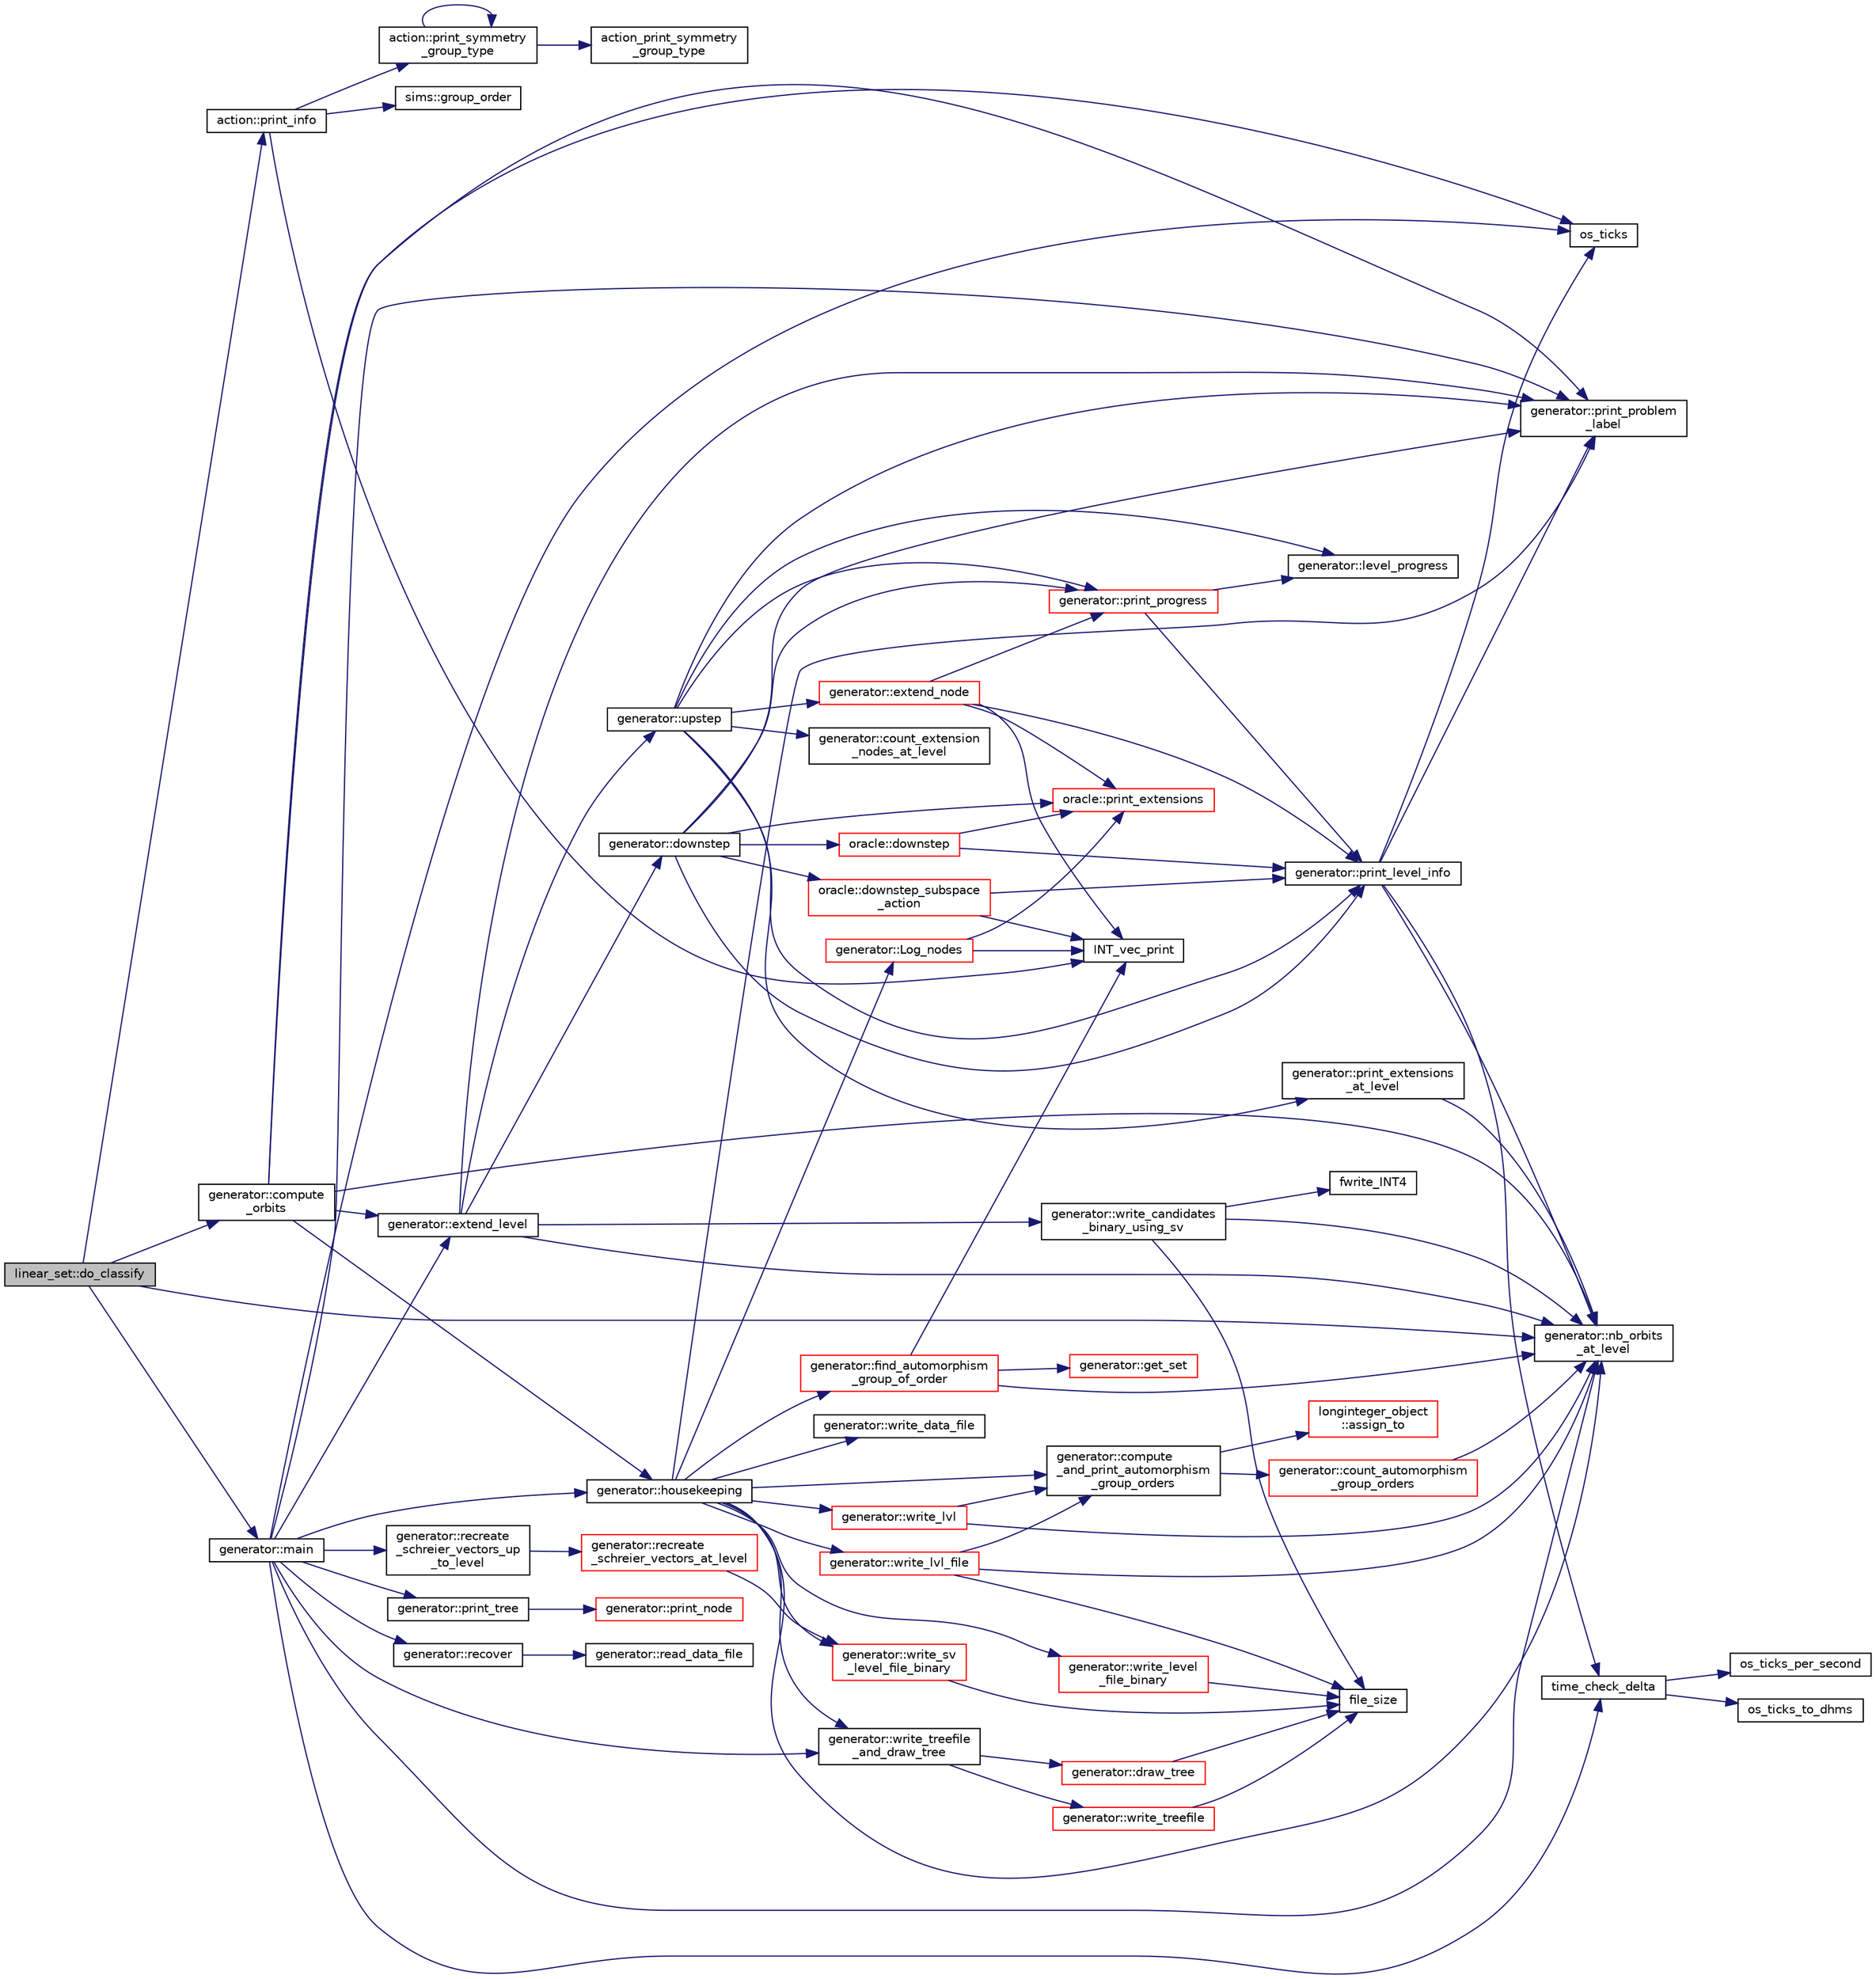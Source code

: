 digraph "linear_set::do_classify"
{
  edge [fontname="Helvetica",fontsize="10",labelfontname="Helvetica",labelfontsize="10"];
  node [fontname="Helvetica",fontsize="10",shape=record];
  rankdir="LR";
  Node1988 [label="linear_set::do_classify",height=0.2,width=0.4,color="black", fillcolor="grey75", style="filled", fontcolor="black"];
  Node1988 -> Node1989 [color="midnightblue",fontsize="10",style="solid",fontname="Helvetica"];
  Node1989 [label="action::print_info",height=0.2,width=0.4,color="black", fillcolor="white", style="filled",URL="$d2/d86/classaction.html#a6f89e493e5c5a32e5c3b8963d438ce86"];
  Node1989 -> Node1990 [color="midnightblue",fontsize="10",style="solid",fontname="Helvetica"];
  Node1990 [label="action::print_symmetry\l_group_type",height=0.2,width=0.4,color="black", fillcolor="white", style="filled",URL="$d2/d86/classaction.html#aed811766c7e64fe2c853df8b0b67aa6e"];
  Node1990 -> Node1991 [color="midnightblue",fontsize="10",style="solid",fontname="Helvetica"];
  Node1991 [label="action_print_symmetry\l_group_type",height=0.2,width=0.4,color="black", fillcolor="white", style="filled",URL="$d5/d90/action__global_8_c.html#a03666b9440c4962148eba7905b9f843c"];
  Node1990 -> Node1990 [color="midnightblue",fontsize="10",style="solid",fontname="Helvetica"];
  Node1989 -> Node1992 [color="midnightblue",fontsize="10",style="solid",fontname="Helvetica"];
  Node1992 [label="INT_vec_print",height=0.2,width=0.4,color="black", fillcolor="white", style="filled",URL="$df/dbf/sajeeb_8_c.html#a79a5901af0b47dd0d694109543c027fe"];
  Node1989 -> Node1993 [color="midnightblue",fontsize="10",style="solid",fontname="Helvetica"];
  Node1993 [label="sims::group_order",height=0.2,width=0.4,color="black", fillcolor="white", style="filled",URL="$d9/df3/classsims.html#aa442445175656570fa35febbe790efad"];
  Node1988 -> Node1994 [color="midnightblue",fontsize="10",style="solid",fontname="Helvetica"];
  Node1994 [label="generator::compute\l_orbits",height=0.2,width=0.4,color="black", fillcolor="white", style="filled",URL="$d7/d73/classgenerator.html#a23989bc20ecaaed39c4119c758367f40"];
  Node1994 -> Node1995 [color="midnightblue",fontsize="10",style="solid",fontname="Helvetica"];
  Node1995 [label="generator::print_problem\l_label",height=0.2,width=0.4,color="black", fillcolor="white", style="filled",URL="$d7/d73/classgenerator.html#a06d3c064ba84ebe8db3537e6273f16c3"];
  Node1994 -> Node1996 [color="midnightblue",fontsize="10",style="solid",fontname="Helvetica"];
  Node1996 [label="generator::extend_level",height=0.2,width=0.4,color="black", fillcolor="white", style="filled",URL="$d7/d73/classgenerator.html#a91b84d80ccec0cd2136bc221c30e0f8e"];
  Node1996 -> Node1995 [color="midnightblue",fontsize="10",style="solid",fontname="Helvetica"];
  Node1996 -> Node1997 [color="midnightblue",fontsize="10",style="solid",fontname="Helvetica"];
  Node1997 [label="generator::nb_orbits\l_at_level",height=0.2,width=0.4,color="black", fillcolor="white", style="filled",URL="$d7/d73/classgenerator.html#a020f3d8378448310d044a4a24fadf301"];
  Node1996 -> Node1998 [color="midnightblue",fontsize="10",style="solid",fontname="Helvetica"];
  Node1998 [label="generator::downstep",height=0.2,width=0.4,color="black", fillcolor="white", style="filled",URL="$d7/d73/classgenerator.html#ad90bc284af0b5f5beae960a0bd7a5b43"];
  Node1998 -> Node1995 [color="midnightblue",fontsize="10",style="solid",fontname="Helvetica"];
  Node1998 -> Node1999 [color="midnightblue",fontsize="10",style="solid",fontname="Helvetica"];
  Node1999 [label="generator::print_level_info",height=0.2,width=0.4,color="black", fillcolor="white", style="filled",URL="$d7/d73/classgenerator.html#aeef1b9fe6115b67be42d7cb3206fddd2"];
  Node1999 -> Node2000 [color="midnightblue",fontsize="10",style="solid",fontname="Helvetica"];
  Node2000 [label="os_ticks",height=0.2,width=0.4,color="black", fillcolor="white", style="filled",URL="$d5/db4/io__and__os_8h.html#a3da6d2b09e35d569adb7101dffcb5224"];
  Node1999 -> Node2001 [color="midnightblue",fontsize="10",style="solid",fontname="Helvetica"];
  Node2001 [label="time_check_delta",height=0.2,width=0.4,color="black", fillcolor="white", style="filled",URL="$d9/d60/discreta_8h.html#a89a8565e34c7dcbb97180cd6af7454a1"];
  Node2001 -> Node2002 [color="midnightblue",fontsize="10",style="solid",fontname="Helvetica"];
  Node2002 [label="os_ticks_per_second",height=0.2,width=0.4,color="black", fillcolor="white", style="filled",URL="$d5/db4/io__and__os_8h.html#a1b35e7a094dfde9db39ae352c9c17042"];
  Node2001 -> Node2003 [color="midnightblue",fontsize="10",style="solid",fontname="Helvetica"];
  Node2003 [label="os_ticks_to_dhms",height=0.2,width=0.4,color="black", fillcolor="white", style="filled",URL="$d5/db4/io__and__os_8h.html#a0d715587fd9b8ab4e2bc822a2be313ba"];
  Node1999 -> Node1995 [color="midnightblue",fontsize="10",style="solid",fontname="Helvetica"];
  Node1999 -> Node1997 [color="midnightblue",fontsize="10",style="solid",fontname="Helvetica"];
  Node1998 -> Node2004 [color="midnightblue",fontsize="10",style="solid",fontname="Helvetica"];
  Node2004 [label="oracle::downstep_subspace\l_action",height=0.2,width=0.4,color="red", fillcolor="white", style="filled",URL="$d7/da7/classoracle.html#a26f568b84b1ca2c24f619278ac88c407"];
  Node2004 -> Node1999 [color="midnightblue",fontsize="10",style="solid",fontname="Helvetica"];
  Node2004 -> Node1992 [color="midnightblue",fontsize="10",style="solid",fontname="Helvetica"];
  Node1998 -> Node2562 [color="midnightblue",fontsize="10",style="solid",fontname="Helvetica"];
  Node2562 [label="oracle::downstep",height=0.2,width=0.4,color="red", fillcolor="white", style="filled",URL="$d7/da7/classoracle.html#a4fbc6710b45e5af5c2fb5bc3aa6d3bb1"];
  Node2562 -> Node1999 [color="midnightblue",fontsize="10",style="solid",fontname="Helvetica"];
  Node2562 -> Node2584 [color="midnightblue",fontsize="10",style="solid",fontname="Helvetica"];
  Node2584 [label="oracle::print_extensions",height=0.2,width=0.4,color="red", fillcolor="white", style="filled",URL="$d7/da7/classoracle.html#a6ea212ee0158a6c6146d54f79ba0e9f3"];
  Node1998 -> Node2584 [color="midnightblue",fontsize="10",style="solid",fontname="Helvetica"];
  Node1998 -> Node2596 [color="midnightblue",fontsize="10",style="solid",fontname="Helvetica"];
  Node2596 [label="generator::print_progress",height=0.2,width=0.4,color="red", fillcolor="white", style="filled",URL="$d7/d73/classgenerator.html#ab1bc556218cd131c802ed1e137ccc4ae"];
  Node2596 -> Node2597 [color="midnightblue",fontsize="10",style="solid",fontname="Helvetica"];
  Node2597 [label="generator::level_progress",height=0.2,width=0.4,color="black", fillcolor="white", style="filled",URL="$d7/d73/classgenerator.html#a8e49be9e3025fd11427847e34c77024a"];
  Node2596 -> Node1999 [color="midnightblue",fontsize="10",style="solid",fontname="Helvetica"];
  Node1996 -> Node2599 [color="midnightblue",fontsize="10",style="solid",fontname="Helvetica"];
  Node2599 [label="generator::write_candidates\l_binary_using_sv",height=0.2,width=0.4,color="black", fillcolor="white", style="filled",URL="$d7/d73/classgenerator.html#aef2d3e1048ee00437c56b95685aaff88"];
  Node2599 -> Node1997 [color="midnightblue",fontsize="10",style="solid",fontname="Helvetica"];
  Node2599 -> Node2600 [color="midnightblue",fontsize="10",style="solid",fontname="Helvetica"];
  Node2600 [label="fwrite_INT4",height=0.2,width=0.4,color="black", fillcolor="white", style="filled",URL="$df/dbf/sajeeb_8_c.html#a2e1091b3187c01029a1a1453ce9e8639"];
  Node2599 -> Node2601 [color="midnightblue",fontsize="10",style="solid",fontname="Helvetica"];
  Node2601 [label="file_size",height=0.2,width=0.4,color="black", fillcolor="white", style="filled",URL="$df/dbf/sajeeb_8_c.html#a5c37cf5785204b6e9adf647dc14d0e50"];
  Node1996 -> Node2602 [color="midnightblue",fontsize="10",style="solid",fontname="Helvetica"];
  Node2602 [label="generator::upstep",height=0.2,width=0.4,color="black", fillcolor="white", style="filled",URL="$d7/d73/classgenerator.html#ae0f2cebdabc821837f633656d7b0fdfe"];
  Node2602 -> Node1995 [color="midnightblue",fontsize="10",style="solid",fontname="Helvetica"];
  Node2602 -> Node2603 [color="midnightblue",fontsize="10",style="solid",fontname="Helvetica"];
  Node2603 [label="generator::count_extension\l_nodes_at_level",height=0.2,width=0.4,color="black", fillcolor="white", style="filled",URL="$d7/d73/classgenerator.html#a51ae16bc53402495663479269fc0bee0"];
  Node2602 -> Node1999 [color="midnightblue",fontsize="10",style="solid",fontname="Helvetica"];
  Node2602 -> Node2604 [color="midnightblue",fontsize="10",style="solid",fontname="Helvetica"];
  Node2604 [label="generator::print_extensions\l_at_level",height=0.2,width=0.4,color="black", fillcolor="white", style="filled",URL="$d7/d73/classgenerator.html#a9b6e2f8eb66092c233cffb0b08a2d7ba"];
  Node2604 -> Node1997 [color="midnightblue",fontsize="10",style="solid",fontname="Helvetica"];
  Node2602 -> Node2605 [color="midnightblue",fontsize="10",style="solid",fontname="Helvetica"];
  Node2605 [label="generator::extend_node",height=0.2,width=0.4,color="red", fillcolor="white", style="filled",URL="$d7/d73/classgenerator.html#ac71fa071cf218f54cdd9306a541744ae"];
  Node2605 -> Node1999 [color="midnightblue",fontsize="10",style="solid",fontname="Helvetica"];
  Node2605 -> Node1992 [color="midnightblue",fontsize="10",style="solid",fontname="Helvetica"];
  Node2605 -> Node2584 [color="midnightblue",fontsize="10",style="solid",fontname="Helvetica"];
  Node2605 -> Node2596 [color="midnightblue",fontsize="10",style="solid",fontname="Helvetica"];
  Node2602 -> Node2597 [color="midnightblue",fontsize="10",style="solid",fontname="Helvetica"];
  Node2602 -> Node2596 [color="midnightblue",fontsize="10",style="solid",fontname="Helvetica"];
  Node1994 -> Node2722 [color="midnightblue",fontsize="10",style="solid",fontname="Helvetica"];
  Node2722 [label="generator::housekeeping",height=0.2,width=0.4,color="black", fillcolor="white", style="filled",URL="$d7/d73/classgenerator.html#aaf2bd92e8f74eb9fbc3244a6dde6f78c"];
  Node2722 -> Node1997 [color="midnightblue",fontsize="10",style="solid",fontname="Helvetica"];
  Node2722 -> Node1995 [color="midnightblue",fontsize="10",style="solid",fontname="Helvetica"];
  Node2722 -> Node2723 [color="midnightblue",fontsize="10",style="solid",fontname="Helvetica"];
  Node2723 [label="generator::compute\l_and_print_automorphism\l_group_orders",height=0.2,width=0.4,color="black", fillcolor="white", style="filled",URL="$d7/d73/classgenerator.html#a97568500aaf76ce2d931cef80a25ee57"];
  Node2723 -> Node2724 [color="midnightblue",fontsize="10",style="solid",fontname="Helvetica"];
  Node2724 [label="generator::count_automorphism\l_group_orders",height=0.2,width=0.4,color="red", fillcolor="white", style="filled",URL="$d7/d73/classgenerator.html#a24c0a9c37f0b2f68c29a9981edce482c"];
  Node2724 -> Node1997 [color="midnightblue",fontsize="10",style="solid",fontname="Helvetica"];
  Node2723 -> Node2727 [color="midnightblue",fontsize="10",style="solid",fontname="Helvetica"];
  Node2727 [label="longinteger_object\l::assign_to",height=0.2,width=0.4,color="red", fillcolor="white", style="filled",URL="$dd/d7e/classlonginteger__object.html#a891b9d0947bfce181245ab5cffe9482a"];
  Node2722 -> Node2728 [color="midnightblue",fontsize="10",style="solid",fontname="Helvetica"];
  Node2728 [label="generator::find_automorphism\l_group_of_order",height=0.2,width=0.4,color="red", fillcolor="white", style="filled",URL="$d7/d73/classgenerator.html#a0e1112dc17485a838afe04b4d011a0df"];
  Node2728 -> Node1997 [color="midnightblue",fontsize="10",style="solid",fontname="Helvetica"];
  Node2728 -> Node2729 [color="midnightblue",fontsize="10",style="solid",fontname="Helvetica"];
  Node2729 [label="generator::get_set",height=0.2,width=0.4,color="red", fillcolor="white", style="filled",URL="$d7/d73/classgenerator.html#ad17922da9bcefd923c0b85b70bd7af67"];
  Node2728 -> Node1992 [color="midnightblue",fontsize="10",style="solid",fontname="Helvetica"];
  Node2722 -> Node2733 [color="midnightblue",fontsize="10",style="solid",fontname="Helvetica"];
  Node2733 [label="generator::write_lvl",height=0.2,width=0.4,color="red", fillcolor="white", style="filled",URL="$d7/d73/classgenerator.html#a4427cbf38ba677033cea15f1ca62cce0"];
  Node2733 -> Node1997 [color="midnightblue",fontsize="10",style="solid",fontname="Helvetica"];
  Node2733 -> Node2723 [color="midnightblue",fontsize="10",style="solid",fontname="Helvetica"];
  Node2722 -> Node2740 [color="midnightblue",fontsize="10",style="solid",fontname="Helvetica"];
  Node2740 [label="generator::write_level\l_file_binary",height=0.2,width=0.4,color="red", fillcolor="white", style="filled",URL="$d7/d73/classgenerator.html#a68629f7faf4c4931f397761f1fdb1463"];
  Node2740 -> Node2601 [color="midnightblue",fontsize="10",style="solid",fontname="Helvetica"];
  Node2722 -> Node2743 [color="midnightblue",fontsize="10",style="solid",fontname="Helvetica"];
  Node2743 [label="generator::write_sv\l_level_file_binary",height=0.2,width=0.4,color="red", fillcolor="white", style="filled",URL="$d7/d73/classgenerator.html#ae182254fd2172f14e69dabfd3c63ccdf"];
  Node2743 -> Node2601 [color="midnightblue",fontsize="10",style="solid",fontname="Helvetica"];
  Node2722 -> Node2746 [color="midnightblue",fontsize="10",style="solid",fontname="Helvetica"];
  Node2746 [label="generator::write_lvl_file",height=0.2,width=0.4,color="red", fillcolor="white", style="filled",URL="$d7/d73/classgenerator.html#a3d343cf5a5831b03d1bda3d89b1dd935"];
  Node2746 -> Node1997 [color="midnightblue",fontsize="10",style="solid",fontname="Helvetica"];
  Node2746 -> Node2723 [color="midnightblue",fontsize="10",style="solid",fontname="Helvetica"];
  Node2746 -> Node2601 [color="midnightblue",fontsize="10",style="solid",fontname="Helvetica"];
  Node2722 -> Node2747 [color="midnightblue",fontsize="10",style="solid",fontname="Helvetica"];
  Node2747 [label="generator::write_data_file",height=0.2,width=0.4,color="black", fillcolor="white", style="filled",URL="$d7/d73/classgenerator.html#aa25b0081c8700b91500fd47e0424f4cb"];
  Node2722 -> Node2748 [color="midnightblue",fontsize="10",style="solid",fontname="Helvetica"];
  Node2748 [label="generator::Log_nodes",height=0.2,width=0.4,color="red", fillcolor="white", style="filled",URL="$d7/d73/classgenerator.html#ae9af20d24cee32bf11fe6cb9f9d8cfdf"];
  Node2748 -> Node1992 [color="midnightblue",fontsize="10",style="solid",fontname="Helvetica"];
  Node2748 -> Node2584 [color="midnightblue",fontsize="10",style="solid",fontname="Helvetica"];
  Node2722 -> Node2749 [color="midnightblue",fontsize="10",style="solid",fontname="Helvetica"];
  Node2749 [label="generator::write_treefile\l_and_draw_tree",height=0.2,width=0.4,color="black", fillcolor="white", style="filled",URL="$d7/d73/classgenerator.html#a70c78f45dba413014287e8cde2f7d6b5"];
  Node2749 -> Node2750 [color="midnightblue",fontsize="10",style="solid",fontname="Helvetica"];
  Node2750 [label="generator::write_treefile",height=0.2,width=0.4,color="red", fillcolor="white", style="filled",URL="$d7/d73/classgenerator.html#a5c684cbe4faa75f676549200c475f5c3"];
  Node2750 -> Node2601 [color="midnightblue",fontsize="10",style="solid",fontname="Helvetica"];
  Node2749 -> Node2752 [color="midnightblue",fontsize="10",style="solid",fontname="Helvetica"];
  Node2752 [label="generator::draw_tree",height=0.2,width=0.4,color="red", fillcolor="white", style="filled",URL="$d7/d73/classgenerator.html#ae3d68e3de8f4a5decdaef2d8008cd4a6"];
  Node2752 -> Node2601 [color="midnightblue",fontsize="10",style="solid",fontname="Helvetica"];
  Node1994 -> Node2000 [color="midnightblue",fontsize="10",style="solid",fontname="Helvetica"];
  Node1994 -> Node1997 [color="midnightblue",fontsize="10",style="solid",fontname="Helvetica"];
  Node1988 -> Node2820 [color="midnightblue",fontsize="10",style="solid",fontname="Helvetica"];
  Node2820 [label="generator::main",height=0.2,width=0.4,color="black", fillcolor="white", style="filled",URL="$d7/d73/classgenerator.html#a01abff8e9f231bf0d82e2e8e0061f242"];
  Node2820 -> Node1995 [color="midnightblue",fontsize="10",style="solid",fontname="Helvetica"];
  Node2820 -> Node2000 [color="midnightblue",fontsize="10",style="solid",fontname="Helvetica"];
  Node2820 -> Node2001 [color="midnightblue",fontsize="10",style="solid",fontname="Helvetica"];
  Node2820 -> Node2821 [color="midnightblue",fontsize="10",style="solid",fontname="Helvetica"];
  Node2821 [label="generator::recover",height=0.2,width=0.4,color="black", fillcolor="white", style="filled",URL="$d7/d73/classgenerator.html#a96b65270be862c206d5af97c1dde9c17"];
  Node2821 -> Node2822 [color="midnightblue",fontsize="10",style="solid",fontname="Helvetica"];
  Node2822 [label="generator::read_data_file",height=0.2,width=0.4,color="black", fillcolor="white", style="filled",URL="$d7/d73/classgenerator.html#a6109d5e04d03f3cb8263ddfa1d8f78b2"];
  Node2820 -> Node2823 [color="midnightblue",fontsize="10",style="solid",fontname="Helvetica"];
  Node2823 [label="generator::recreate\l_schreier_vectors_up\l_to_level",height=0.2,width=0.4,color="black", fillcolor="white", style="filled",URL="$d7/d73/classgenerator.html#a2ca7599e91bb012d41153aec95f081f7"];
  Node2823 -> Node2824 [color="midnightblue",fontsize="10",style="solid",fontname="Helvetica"];
  Node2824 [label="generator::recreate\l_schreier_vectors_at_level",height=0.2,width=0.4,color="red", fillcolor="white", style="filled",URL="$d7/d73/classgenerator.html#a7d190e196e7c9721c4135f40f01d922f"];
  Node2824 -> Node2743 [color="midnightblue",fontsize="10",style="solid",fontname="Helvetica"];
  Node2820 -> Node2688 [color="midnightblue",fontsize="10",style="solid",fontname="Helvetica"];
  Node2688 [label="generator::print_tree",height=0.2,width=0.4,color="black", fillcolor="white", style="filled",URL="$d7/d73/classgenerator.html#a4d50a3584d53209baf2bf7d7b9ba31f8"];
  Node2688 -> Node2689 [color="midnightblue",fontsize="10",style="solid",fontname="Helvetica"];
  Node2689 [label="generator::print_node",height=0.2,width=0.4,color="red", fillcolor="white", style="filled",URL="$d7/d73/classgenerator.html#a1e3711f29fa53013750b2009e549ba49"];
  Node2820 -> Node2749 [color="midnightblue",fontsize="10",style="solid",fontname="Helvetica"];
  Node2820 -> Node1996 [color="midnightblue",fontsize="10",style="solid",fontname="Helvetica"];
  Node2820 -> Node2722 [color="midnightblue",fontsize="10",style="solid",fontname="Helvetica"];
  Node2820 -> Node1997 [color="midnightblue",fontsize="10",style="solid",fontname="Helvetica"];
  Node1988 -> Node1997 [color="midnightblue",fontsize="10",style="solid",fontname="Helvetica"];
}
